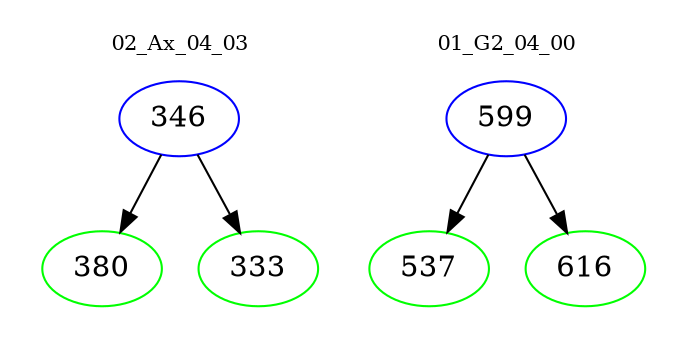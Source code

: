 digraph{
subgraph cluster_0 {
color = white
label = "02_Ax_04_03";
fontsize=10;
T0_346 [label="346", color="blue"]
T0_346 -> T0_380 [color="black"]
T0_380 [label="380", color="green"]
T0_346 -> T0_333 [color="black"]
T0_333 [label="333", color="green"]
}
subgraph cluster_1 {
color = white
label = "01_G2_04_00";
fontsize=10;
T1_599 [label="599", color="blue"]
T1_599 -> T1_537 [color="black"]
T1_537 [label="537", color="green"]
T1_599 -> T1_616 [color="black"]
T1_616 [label="616", color="green"]
}
}
